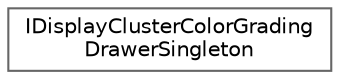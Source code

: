 digraph "Graphical Class Hierarchy"
{
 // INTERACTIVE_SVG=YES
 // LATEX_PDF_SIZE
  bgcolor="transparent";
  edge [fontname=Helvetica,fontsize=10,labelfontname=Helvetica,labelfontsize=10];
  node [fontname=Helvetica,fontsize=10,shape=box,height=0.2,width=0.4];
  rankdir="LR";
  Node0 [id="Node000000",label="IDisplayClusterColorGrading\lDrawerSingleton",height=0.2,width=0.4,color="grey40", fillcolor="white", style="filled",URL="$de/d28/classIDisplayClusterColorGradingDrawerSingleton.html",tooltip="A singleton used to manage and store persistent state for the color grading drawer."];
}
